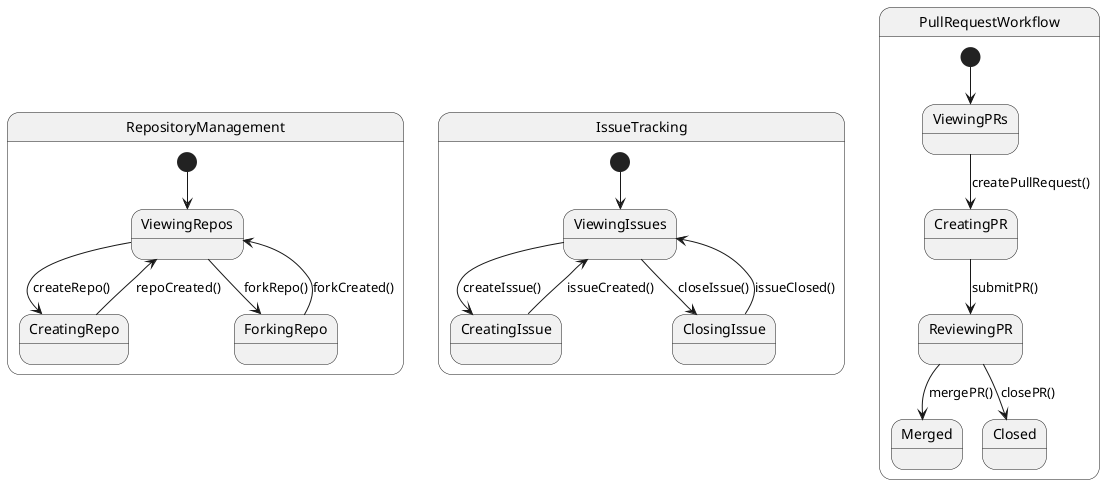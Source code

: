 @startuml

state RepositoryManagement {
    [*] --> ViewingRepos
    ViewingRepos --> CreatingRepo : createRepo()
    CreatingRepo --> ViewingRepos : repoCreated()
    ViewingRepos --> ForkingRepo : forkRepo()
    ForkingRepo --> ViewingRepos : forkCreated()
}

state IssueTracking {
    [*] --> ViewingIssues
    ViewingIssues --> CreatingIssue : createIssue()
    CreatingIssue --> ViewingIssues : issueCreated()
    ViewingIssues --> ClosingIssue : closeIssue()
    ClosingIssue --> ViewingIssues : issueClosed()
}

state PullRequestWorkflow {
    [*] --> ViewingPRs
    ViewingPRs --> CreatingPR : createPullRequest()
    CreatingPR --> ReviewingPR : submitPR()
    ReviewingPR --> Merged : mergePR()
    ReviewingPR --> Closed : closePR()
}

@enduml
